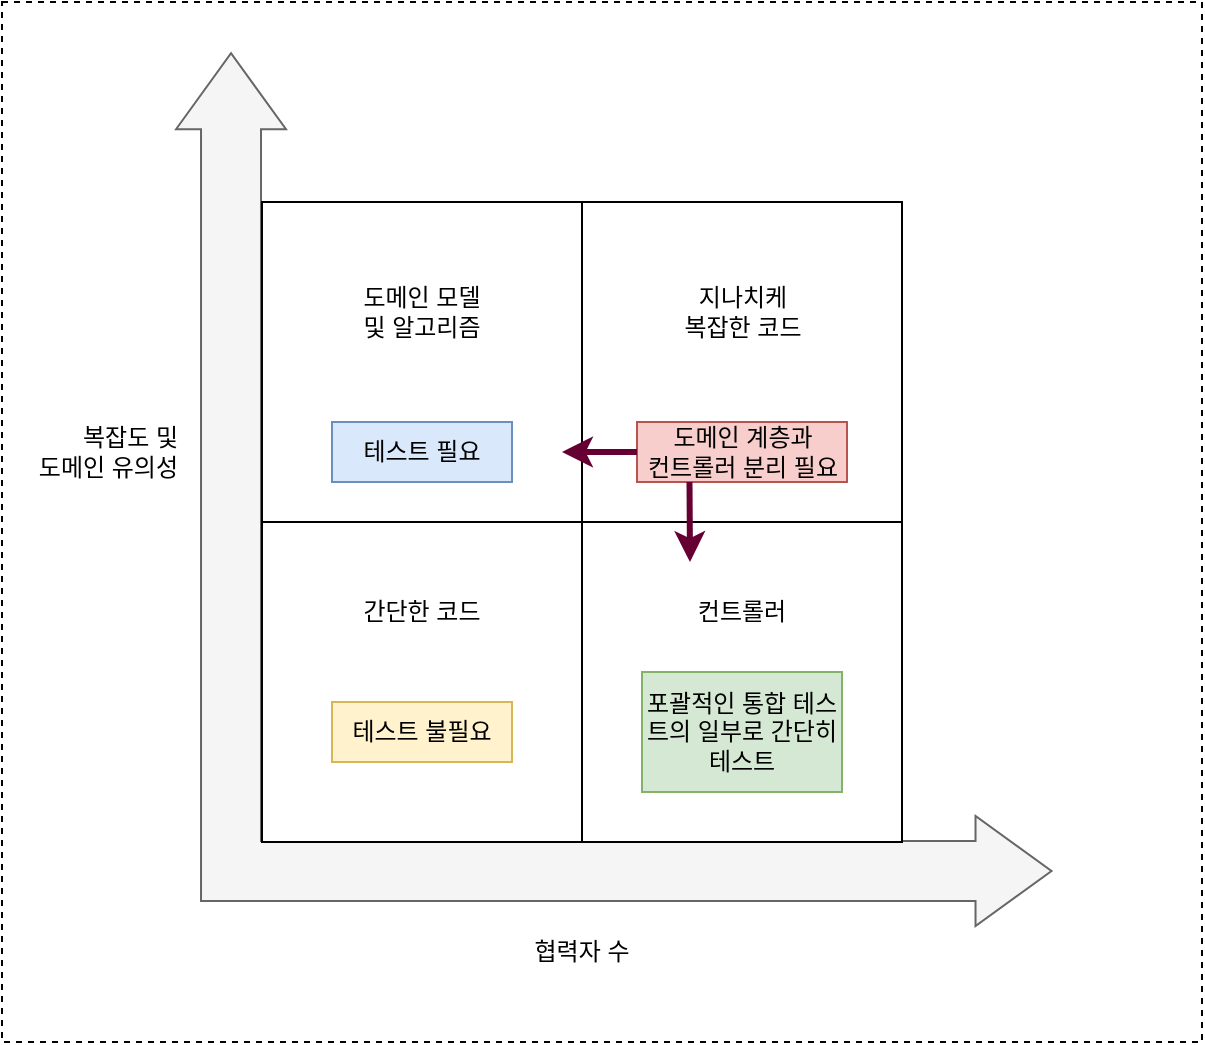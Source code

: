 <mxfile version="22.1.21" type="device">
  <diagram name="페이지-1" id="Y9NHR4fzZHpC3tPLKjj-">
    <mxGraphModel dx="2074" dy="811" grid="1" gridSize="10" guides="1" tooltips="1" connect="1" arrows="1" fold="1" page="1" pageScale="1" pageWidth="827" pageHeight="1169" math="0" shadow="0">
      <root>
        <mxCell id="0" />
        <mxCell id="1" parent="0" />
        <mxCell id="3r571lF0asz4IjZz9wLh-3" value="" style="rounded=0;whiteSpace=wrap;html=1;fillColor=none;dashed=1;" vertex="1" parent="1">
          <mxGeometry x="30" y="20" width="600" height="520" as="geometry" />
        </mxCell>
        <mxCell id="3r571lF0asz4IjZz9wLh-2" value="" style="html=1;shadow=0;dashed=0;align=center;verticalAlign=middle;shape=mxgraph.arrows2.bendDoubleArrow;dy=15;dx=38;arrowHead=55;rounded=0;rotation=-90;fillColor=#f5f5f5;fontColor=#333333;strokeColor=#666666;" vertex="1" parent="1">
          <mxGeometry x="117.7" y="44.95" width="436.37" height="437.75" as="geometry" />
        </mxCell>
        <mxCell id="3r571lF0asz4IjZz9wLh-22" value="" style="whiteSpace=wrap;html=1;aspect=fixed;" vertex="1" parent="1">
          <mxGeometry x="160" y="120" width="160" height="160" as="geometry" />
        </mxCell>
        <mxCell id="3r571lF0asz4IjZz9wLh-23" value="" style="whiteSpace=wrap;html=1;aspect=fixed;" vertex="1" parent="1">
          <mxGeometry x="320" y="120" width="160" height="160" as="geometry" />
        </mxCell>
        <mxCell id="3r571lF0asz4IjZz9wLh-24" value="" style="whiteSpace=wrap;html=1;aspect=fixed;" vertex="1" parent="1">
          <mxGeometry x="320" y="280" width="160" height="160" as="geometry" />
        </mxCell>
        <mxCell id="3r571lF0asz4IjZz9wLh-25" value="" style="whiteSpace=wrap;html=1;aspect=fixed;" vertex="1" parent="1">
          <mxGeometry x="160" y="280" width="160" height="160" as="geometry" />
        </mxCell>
        <mxCell id="3r571lF0asz4IjZz9wLh-30" value="협력자 수" style="text;html=1;strokeColor=none;fillColor=none;align=center;verticalAlign=middle;whiteSpace=wrap;rounded=0;" vertex="1" parent="1">
          <mxGeometry x="290" y="480" width="60" height="30" as="geometry" />
        </mxCell>
        <mxCell id="3r571lF0asz4IjZz9wLh-31" value="복잡도 및 &lt;br&gt;도메인 유의성" style="text;html=1;strokeColor=none;fillColor=none;align=right;verticalAlign=middle;whiteSpace=wrap;rounded=0;" vertex="1" parent="1">
          <mxGeometry x="30" y="230" width="90" height="30" as="geometry" />
        </mxCell>
        <mxCell id="3r571lF0asz4IjZz9wLh-32" value="도메인 모델 및 알고리즘" style="text;html=1;strokeColor=none;fillColor=none;align=center;verticalAlign=middle;whiteSpace=wrap;rounded=0;" vertex="1" parent="1">
          <mxGeometry x="205" y="160" width="70" height="30" as="geometry" />
        </mxCell>
        <mxCell id="3r571lF0asz4IjZz9wLh-33" value="간단한 코드" style="text;html=1;strokeColor=none;fillColor=none;align=center;verticalAlign=middle;whiteSpace=wrap;rounded=0;" vertex="1" parent="1">
          <mxGeometry x="205" y="310" width="70" height="30" as="geometry" />
        </mxCell>
        <mxCell id="3r571lF0asz4IjZz9wLh-34" value="컨트롤러" style="text;html=1;strokeColor=none;fillColor=none;align=center;verticalAlign=middle;whiteSpace=wrap;rounded=0;" vertex="1" parent="1">
          <mxGeometry x="365" y="310" width="70" height="30" as="geometry" />
        </mxCell>
        <mxCell id="3r571lF0asz4IjZz9wLh-35" value="지나치케 &lt;br&gt;복잡한 코드" style="text;html=1;strokeColor=none;fillColor=none;align=center;verticalAlign=middle;whiteSpace=wrap;rounded=0;" vertex="1" parent="1">
          <mxGeometry x="357.5" y="160" width="85" height="30" as="geometry" />
        </mxCell>
        <mxCell id="3r571lF0asz4IjZz9wLh-36" value="테스트 필요" style="text;html=1;strokeColor=#6c8ebf;fillColor=#dae8fc;align=center;verticalAlign=middle;whiteSpace=wrap;rounded=0;" vertex="1" parent="1">
          <mxGeometry x="195" y="230" width="90" height="30" as="geometry" />
        </mxCell>
        <mxCell id="3r571lF0asz4IjZz9wLh-37" value="테스트 불필요" style="text;html=1;strokeColor=#d6b656;fillColor=#fff2cc;align=center;verticalAlign=middle;whiteSpace=wrap;rounded=0;" vertex="1" parent="1">
          <mxGeometry x="195" y="370" width="90" height="30" as="geometry" />
        </mxCell>
        <mxCell id="3r571lF0asz4IjZz9wLh-38" value="포괄적인 통합 테스트의 일부로 간단히 테스트" style="text;html=1;strokeColor=#82b366;fillColor=#d5e8d4;align=center;verticalAlign=middle;whiteSpace=wrap;rounded=0;" vertex="1" parent="1">
          <mxGeometry x="350" y="355" width="100" height="60" as="geometry" />
        </mxCell>
        <mxCell id="3r571lF0asz4IjZz9wLh-39" value="도메인 계층과 &lt;br&gt;컨트롤러 분리 필요" style="text;html=1;strokeColor=#b85450;fillColor=#f8cecc;align=center;verticalAlign=middle;whiteSpace=wrap;rounded=0;" vertex="1" parent="1">
          <mxGeometry x="347.5" y="230" width="105" height="30" as="geometry" />
        </mxCell>
        <mxCell id="3r571lF0asz4IjZz9wLh-41" value="" style="endArrow=classic;html=1;rounded=0;exitX=0;exitY=0.5;exitDx=0;exitDy=0;strokeColor=#660033;strokeWidth=3;" edge="1" parent="1" source="3r571lF0asz4IjZz9wLh-39">
          <mxGeometry width="50" height="50" relative="1" as="geometry">
            <mxPoint x="-340" y="420" as="sourcePoint" />
            <mxPoint x="310" y="245" as="targetPoint" />
          </mxGeometry>
        </mxCell>
        <mxCell id="3r571lF0asz4IjZz9wLh-42" value="" style="endArrow=classic;html=1;rounded=0;exitX=0.25;exitY=1;exitDx=0;exitDy=0;strokeColor=#660033;strokeWidth=3;" edge="1" parent="1" source="3r571lF0asz4IjZz9wLh-39">
          <mxGeometry width="50" height="50" relative="1" as="geometry">
            <mxPoint x="358" y="255" as="sourcePoint" />
            <mxPoint x="374" y="300" as="targetPoint" />
          </mxGeometry>
        </mxCell>
      </root>
    </mxGraphModel>
  </diagram>
</mxfile>

